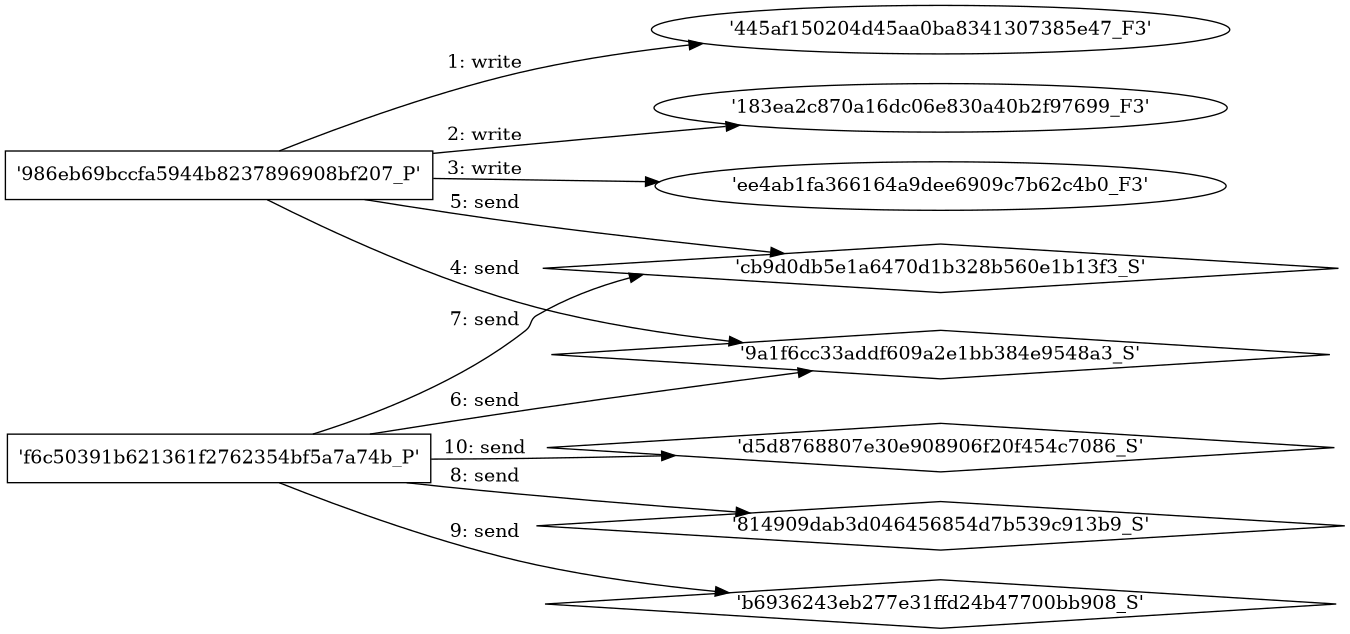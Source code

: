 digraph "D:\Learning\Paper\apt\基于CTI的攻击预警\Dataset\攻击图\ASGfromALLCTI\Inline Normalization with Snort 2.9.0.dot" {
rankdir="LR"
size="9"
fixedsize="false"
splines="true"
nodesep=0.3
ranksep=0
fontsize=10
overlap="scalexy"
engine= "neato"
	"'445af150204d45aa0ba8341307385e47_F3'" [node_type=file shape=ellipse]
	"'986eb69bccfa5944b8237896908bf207_P'" [node_type=Process shape=box]
	"'986eb69bccfa5944b8237896908bf207_P'" -> "'445af150204d45aa0ba8341307385e47_F3'" [label="1: write"]
	"'183ea2c870a16dc06e830a40b2f97699_F3'" [node_type=file shape=ellipse]
	"'986eb69bccfa5944b8237896908bf207_P'" [node_type=Process shape=box]
	"'986eb69bccfa5944b8237896908bf207_P'" -> "'183ea2c870a16dc06e830a40b2f97699_F3'" [label="2: write"]
	"'ee4ab1fa366164a9dee6909c7b62c4b0_F3'" [node_type=file shape=ellipse]
	"'986eb69bccfa5944b8237896908bf207_P'" [node_type=Process shape=box]
	"'986eb69bccfa5944b8237896908bf207_P'" -> "'ee4ab1fa366164a9dee6909c7b62c4b0_F3'" [label="3: write"]
	"'9a1f6cc33addf609a2e1bb384e9548a3_S'" [node_type=Socket shape=diamond]
	"'986eb69bccfa5944b8237896908bf207_P'" [node_type=Process shape=box]
	"'986eb69bccfa5944b8237896908bf207_P'" -> "'9a1f6cc33addf609a2e1bb384e9548a3_S'" [label="4: send"]
	"'cb9d0db5e1a6470d1b328b560e1b13f3_S'" [node_type=Socket shape=diamond]
	"'986eb69bccfa5944b8237896908bf207_P'" [node_type=Process shape=box]
	"'986eb69bccfa5944b8237896908bf207_P'" -> "'cb9d0db5e1a6470d1b328b560e1b13f3_S'" [label="5: send"]
	"'9a1f6cc33addf609a2e1bb384e9548a3_S'" [node_type=Socket shape=diamond]
	"'f6c50391b621361f2762354bf5a7a74b_P'" [node_type=Process shape=box]
	"'f6c50391b621361f2762354bf5a7a74b_P'" -> "'9a1f6cc33addf609a2e1bb384e9548a3_S'" [label="6: send"]
	"'cb9d0db5e1a6470d1b328b560e1b13f3_S'" [node_type=Socket shape=diamond]
	"'f6c50391b621361f2762354bf5a7a74b_P'" [node_type=Process shape=box]
	"'f6c50391b621361f2762354bf5a7a74b_P'" -> "'cb9d0db5e1a6470d1b328b560e1b13f3_S'" [label="7: send"]
	"'814909dab3d046456854d7b539c913b9_S'" [node_type=Socket shape=diamond]
	"'f6c50391b621361f2762354bf5a7a74b_P'" [node_type=Process shape=box]
	"'f6c50391b621361f2762354bf5a7a74b_P'" -> "'814909dab3d046456854d7b539c913b9_S'" [label="8: send"]
	"'b6936243eb277e31ffd24b47700bb908_S'" [node_type=Socket shape=diamond]
	"'f6c50391b621361f2762354bf5a7a74b_P'" [node_type=Process shape=box]
	"'f6c50391b621361f2762354bf5a7a74b_P'" -> "'b6936243eb277e31ffd24b47700bb908_S'" [label="9: send"]
	"'d5d8768807e30e908906f20f454c7086_S'" [node_type=Socket shape=diamond]
	"'f6c50391b621361f2762354bf5a7a74b_P'" [node_type=Process shape=box]
	"'f6c50391b621361f2762354bf5a7a74b_P'" -> "'d5d8768807e30e908906f20f454c7086_S'" [label="10: send"]
}
